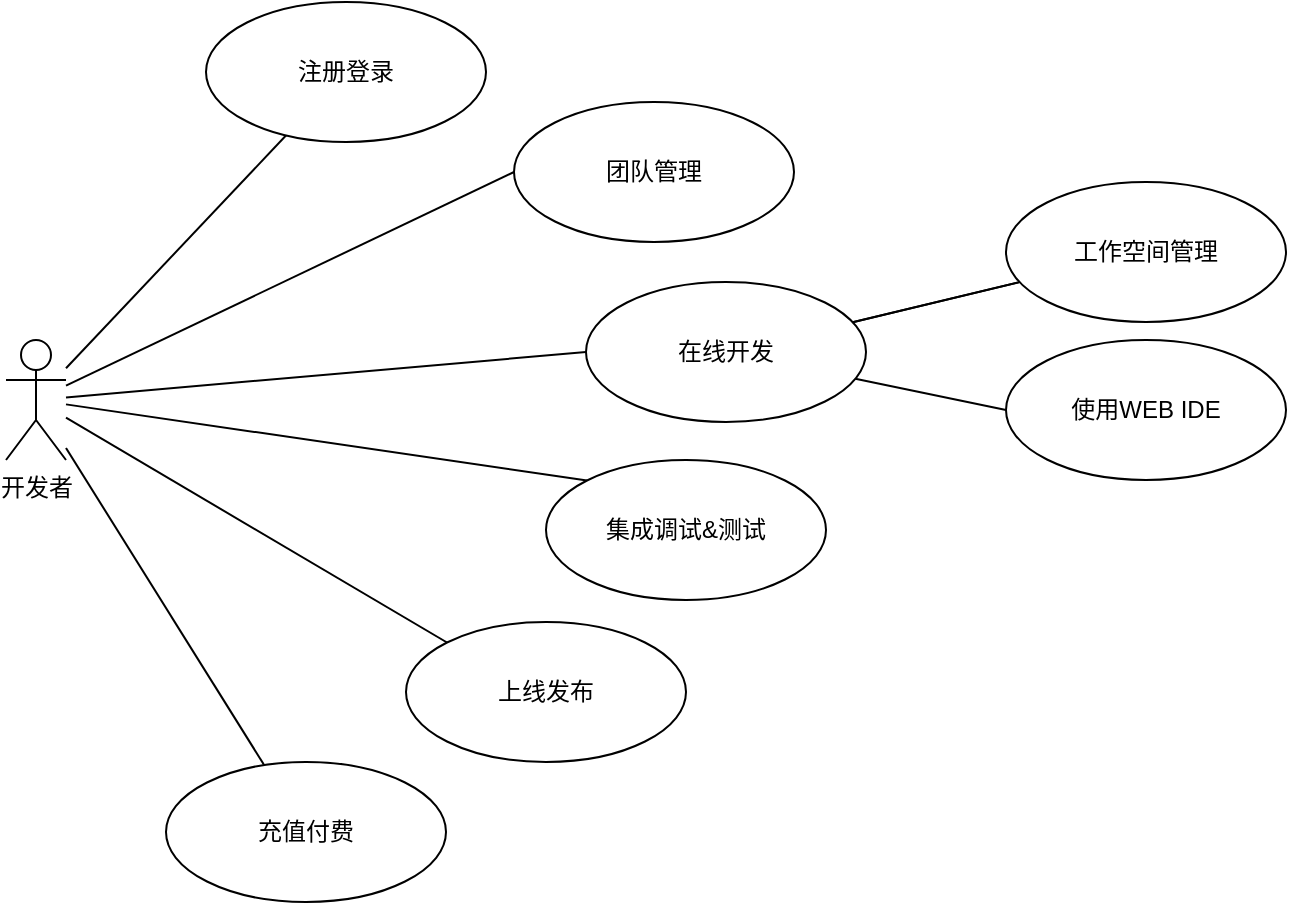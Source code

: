 <mxfile>
    <diagram id="aPbxnIXhvxY7Vv5l47Lp" name="用例概览">
        <mxGraphModel dx="1256" dy="678" grid="1" gridSize="10" guides="1" tooltips="1" connect="1" arrows="1" fold="1" page="1" pageScale="1" pageWidth="827" pageHeight="1169" math="0" shadow="0">
            <root>
                <mxCell id="0"/>
                <mxCell id="1" parent="0"/>
                <mxCell id="MA2kNNp2urnFE7rZIyQ3-18" value="" style="edgeStyle=none;html=1;endArrow=none;endFill=0;" parent="1" source="6" target="MA2kNNp2urnFE7rZIyQ3-17" edge="1">
                    <mxGeometry relative="1" as="geometry"/>
                </mxCell>
                <mxCell id="MA2kNNp2urnFE7rZIyQ3-19" value="" style="edgeStyle=none;html=1;endArrow=none;endFill=0;" parent="1" source="6" target="MA2kNNp2urnFE7rZIyQ3-17" edge="1">
                    <mxGeometry relative="1" as="geometry"/>
                </mxCell>
                <mxCell id="MA2kNNp2urnFE7rZIyQ3-22" style="edgeStyle=none;html=1;entryX=0;entryY=0.5;entryDx=0;entryDy=0;endArrow=none;endFill=0;" parent="1" source="6" target="MA2kNNp2urnFE7rZIyQ3-21" edge="1">
                    <mxGeometry relative="1" as="geometry"/>
                </mxCell>
                <mxCell id="6" value="在线开发" style="ellipse;whiteSpace=wrap;html=1;" parent="1" vertex="1">
                    <mxGeometry x="450" y="200" width="140" height="70" as="geometry"/>
                </mxCell>
                <mxCell id="10" style="edgeStyle=none;html=1;endArrow=none;endFill=0;" parent="1" source="2" target="4" edge="1">
                    <mxGeometry relative="1" as="geometry"/>
                </mxCell>
                <mxCell id="11" style="edgeStyle=none;html=1;entryX=0;entryY=0.5;entryDx=0;entryDy=0;endArrow=none;endFill=0;" parent="1" source="2" target="7" edge="1">
                    <mxGeometry relative="1" as="geometry"/>
                </mxCell>
                <mxCell id="12" style="edgeStyle=none;html=1;entryX=0;entryY=0.5;entryDx=0;entryDy=0;endArrow=none;endFill=0;" parent="1" source="2" target="6" edge="1">
                    <mxGeometry relative="1" as="geometry"/>
                </mxCell>
                <mxCell id="13" style="edgeStyle=none;html=1;entryX=0;entryY=0;entryDx=0;entryDy=0;endArrow=none;endFill=0;" parent="1" source="2" target="8" edge="1">
                    <mxGeometry relative="1" as="geometry"/>
                </mxCell>
                <mxCell id="14" style="edgeStyle=none;html=1;entryX=0;entryY=0;entryDx=0;entryDy=0;endArrow=none;endFill=0;" parent="1" source="2" target="9" edge="1">
                    <mxGeometry relative="1" as="geometry"/>
                </mxCell>
                <mxCell id="16" style="edgeStyle=none;html=1;endArrow=none;endFill=0;" parent="1" source="2" target="15" edge="1">
                    <mxGeometry relative="1" as="geometry"/>
                </mxCell>
                <mxCell id="2" value="开发者" style="shape=umlActor;verticalLabelPosition=bottom;verticalAlign=top;html=1;" parent="1" vertex="1">
                    <mxGeometry x="160" y="229" width="30" height="60" as="geometry"/>
                </mxCell>
                <mxCell id="4" value="注册登录" style="ellipse;whiteSpace=wrap;html=1;" parent="1" vertex="1">
                    <mxGeometry x="260" y="60" width="140" height="70" as="geometry"/>
                </mxCell>
                <mxCell id="7" value="团队管理" style="ellipse;whiteSpace=wrap;html=1;" parent="1" vertex="1">
                    <mxGeometry x="414" y="110" width="140" height="70" as="geometry"/>
                </mxCell>
                <mxCell id="8" value="集成调试&amp;amp;测试" style="ellipse;whiteSpace=wrap;html=1;" parent="1" vertex="1">
                    <mxGeometry x="430" y="289" width="140" height="70" as="geometry"/>
                </mxCell>
                <mxCell id="9" value="上线发布" style="ellipse;whiteSpace=wrap;html=1;" parent="1" vertex="1">
                    <mxGeometry x="360" y="370" width="140" height="70" as="geometry"/>
                </mxCell>
                <mxCell id="15" value="充值付费" style="ellipse;whiteSpace=wrap;html=1;" parent="1" vertex="1">
                    <mxGeometry x="240" y="440" width="140" height="70" as="geometry"/>
                </mxCell>
                <mxCell id="MA2kNNp2urnFE7rZIyQ3-17" value="工作空间管理" style="ellipse;whiteSpace=wrap;html=1;" parent="1" vertex="1">
                    <mxGeometry x="660" y="150" width="140" height="70" as="geometry"/>
                </mxCell>
                <mxCell id="MA2kNNp2urnFE7rZIyQ3-21" value="使用WEB&amp;nbsp;IDE" style="ellipse;whiteSpace=wrap;html=1;" parent="1" vertex="1">
                    <mxGeometry x="660" y="229" width="140" height="70" as="geometry"/>
                </mxCell>
            </root>
        </mxGraphModel>
    </diagram>
</mxfile>